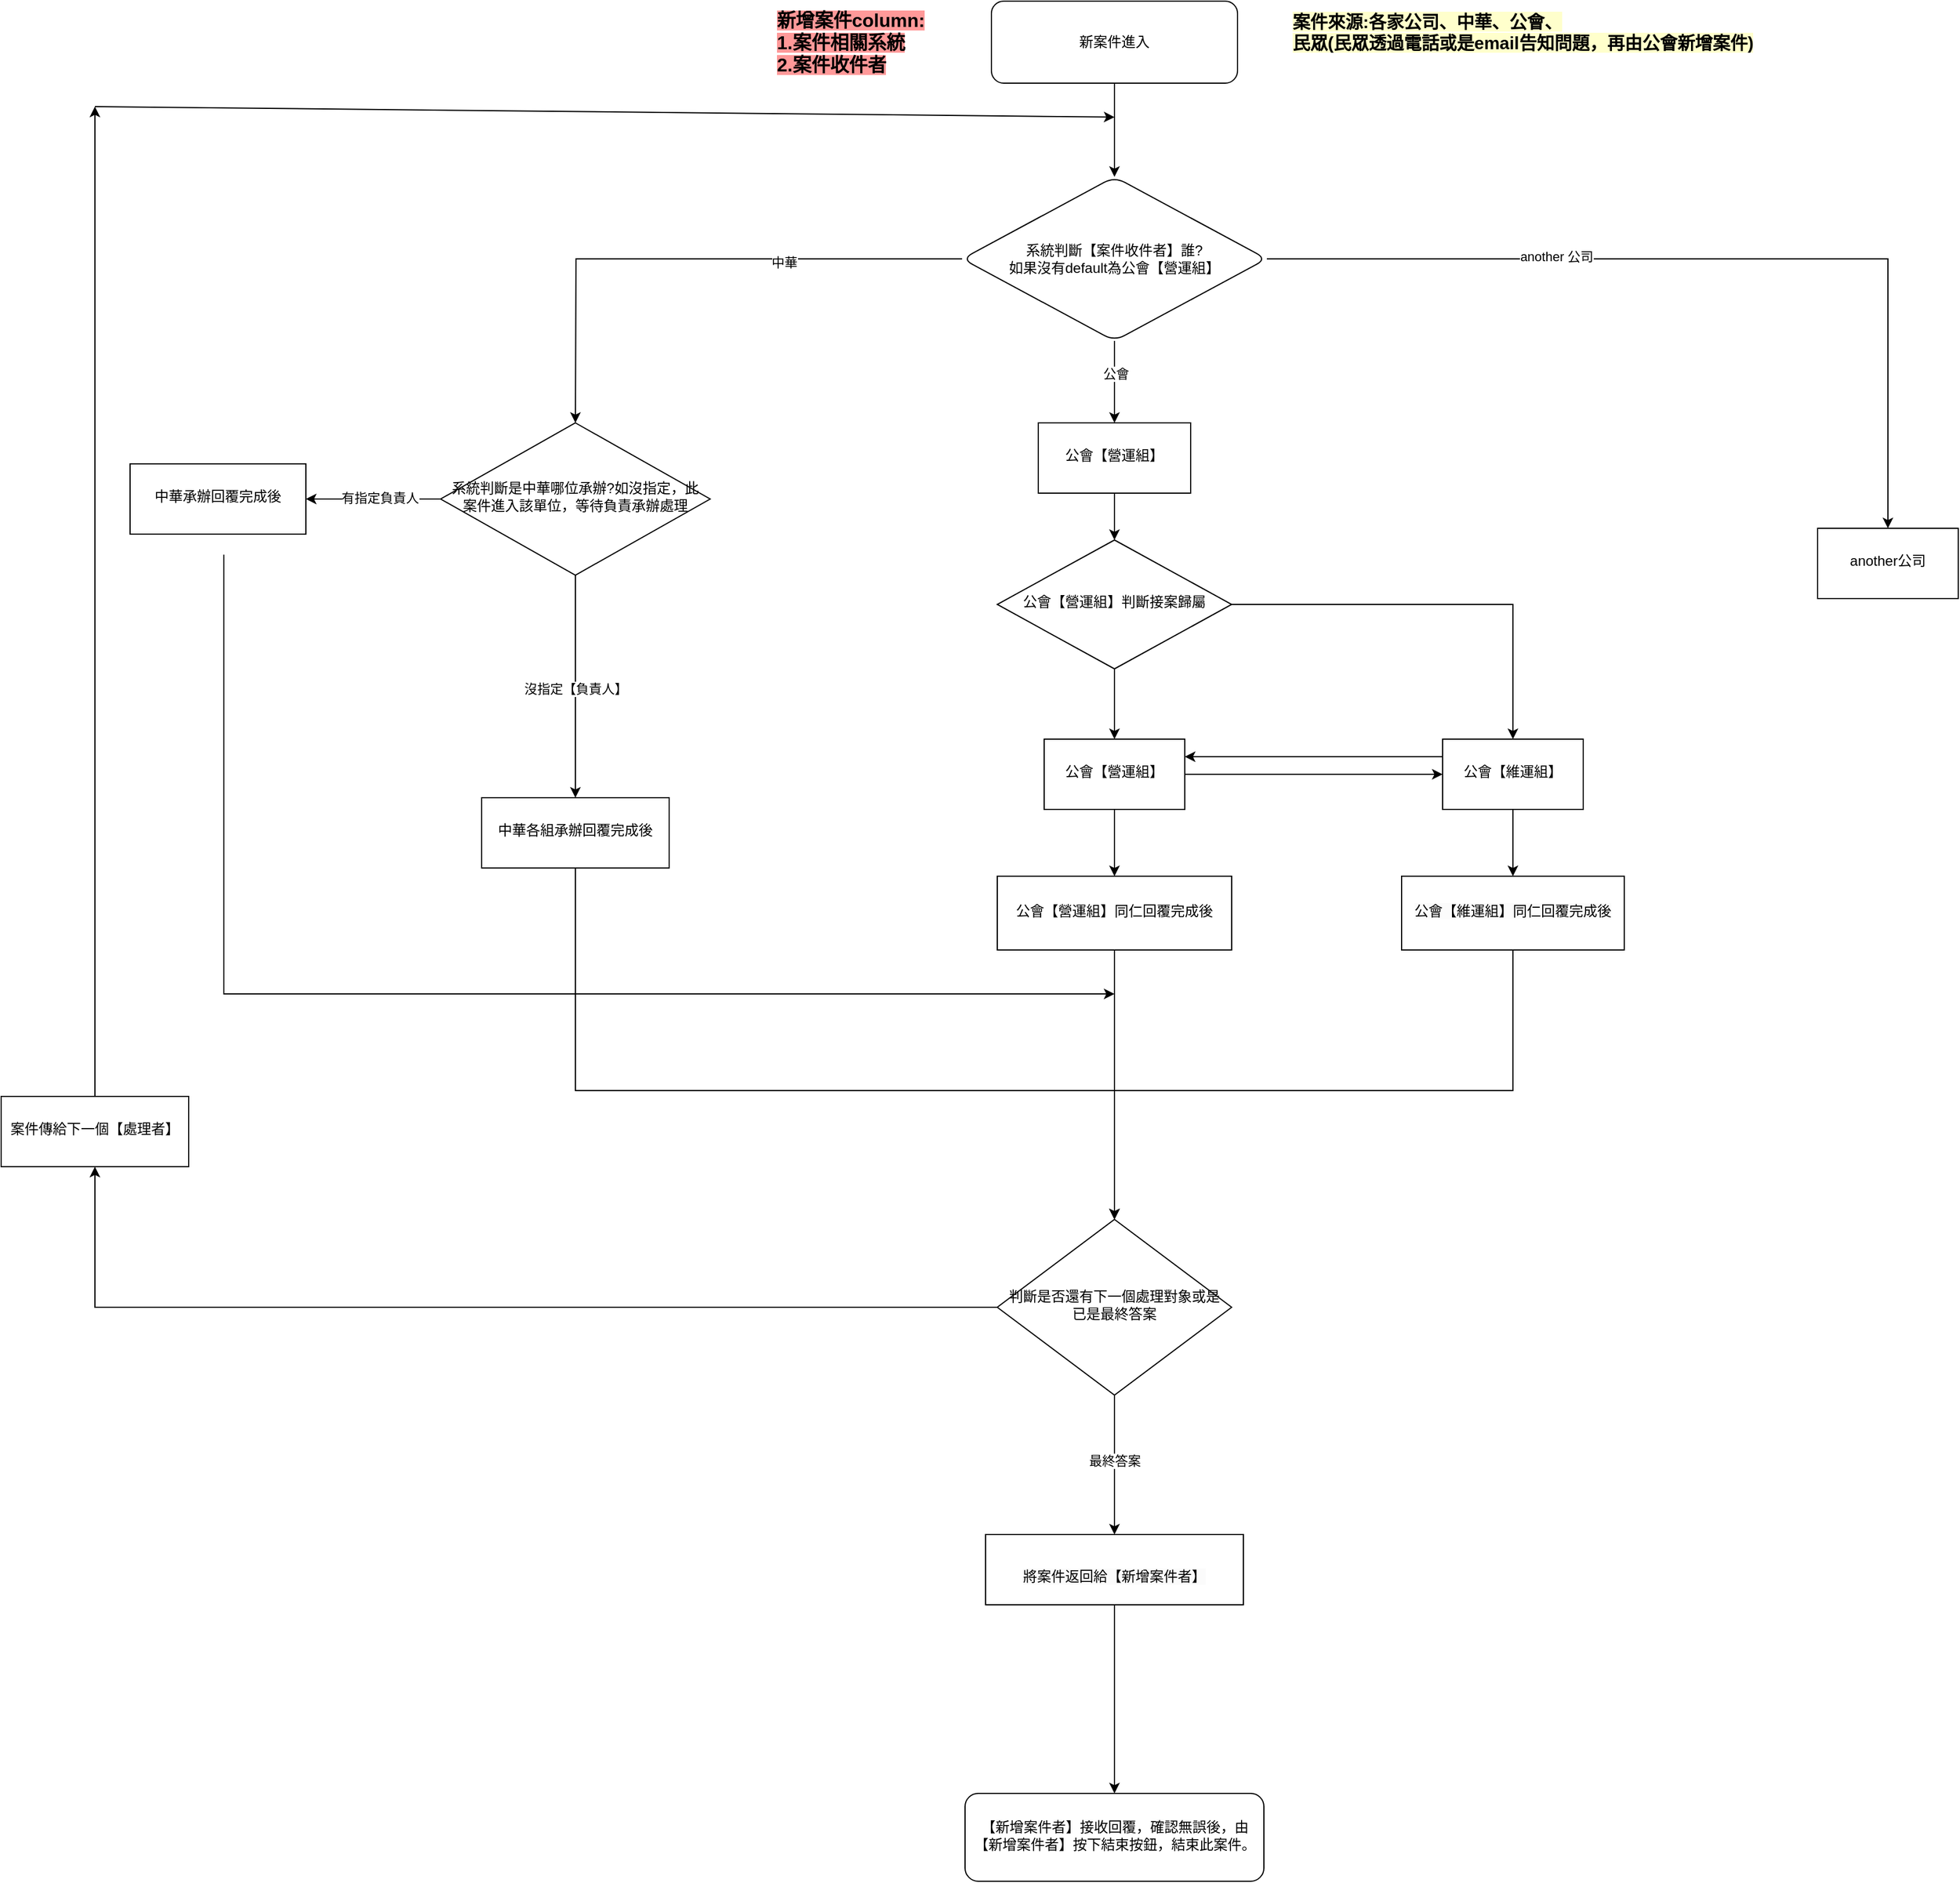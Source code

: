 <mxfile version="24.2.1" type="github">
  <diagram id="C5RBs43oDa-KdzZeNtuy" name="Page-1">
    <mxGraphModel dx="2193" dy="1872" grid="1" gridSize="10" guides="1" tooltips="1" connect="1" arrows="1" fold="1" page="1" pageScale="1" pageWidth="827" pageHeight="1169" math="0" shadow="0">
      <root>
        <mxCell id="WIyWlLk6GJQsqaUBKTNV-0" />
        <mxCell id="WIyWlLk6GJQsqaUBKTNV-1" parent="WIyWlLk6GJQsqaUBKTNV-0" />
        <mxCell id="kR8NcSIGtyid4hFmj-2y-34" value="" style="edgeStyle=orthogonalEdgeStyle;rounded=0;orthogonalLoop=1;jettySize=auto;html=1;" edge="1" parent="WIyWlLk6GJQsqaUBKTNV-1" source="WIyWlLk6GJQsqaUBKTNV-3" target="kR8NcSIGtyid4hFmj-2y-33">
          <mxGeometry relative="1" as="geometry" />
        </mxCell>
        <mxCell id="WIyWlLk6GJQsqaUBKTNV-3" value="新案件進入" style="rounded=1;whiteSpace=wrap;html=1;fontSize=12;glass=0;strokeWidth=1;shadow=0;" parent="WIyWlLk6GJQsqaUBKTNV-1" vertex="1">
          <mxGeometry x="165" y="-200" width="210" height="70" as="geometry" />
        </mxCell>
        <mxCell id="kR8NcSIGtyid4hFmj-2y-10" value="" style="edgeStyle=orthogonalEdgeStyle;rounded=0;orthogonalLoop=1;jettySize=auto;html=1;exitX=0.5;exitY=1;exitDx=0;exitDy=0;" edge="1" parent="WIyWlLk6GJQsqaUBKTNV-1" source="kR8NcSIGtyid4hFmj-2y-41" target="kR8NcSIGtyid4hFmj-2y-9">
          <mxGeometry relative="1" as="geometry">
            <mxPoint x="270" y="250" as="sourcePoint" />
          </mxGeometry>
        </mxCell>
        <mxCell id="kR8NcSIGtyid4hFmj-2y-47" value="" style="edgeStyle=orthogonalEdgeStyle;rounded=0;orthogonalLoop=1;jettySize=auto;html=1;" edge="1" parent="WIyWlLk6GJQsqaUBKTNV-1" target="kR8NcSIGtyid4hFmj-2y-46">
          <mxGeometry relative="1" as="geometry">
            <mxPoint x="-190" y="220" as="sourcePoint" />
          </mxGeometry>
        </mxCell>
        <mxCell id="kR8NcSIGtyid4hFmj-2y-5" value="another公司" style="whiteSpace=wrap;html=1;shadow=0;strokeWidth=1;spacing=6;spacingTop=-4;" vertex="1" parent="WIyWlLk6GJQsqaUBKTNV-1">
          <mxGeometry x="870" y="250" width="120" height="60" as="geometry" />
        </mxCell>
        <mxCell id="kR8NcSIGtyid4hFmj-2y-12" value="" style="edgeStyle=orthogonalEdgeStyle;rounded=0;orthogonalLoop=1;jettySize=auto;html=1;" edge="1" parent="WIyWlLk6GJQsqaUBKTNV-1" source="kR8NcSIGtyid4hFmj-2y-9" target="kR8NcSIGtyid4hFmj-2y-11">
          <mxGeometry relative="1" as="geometry" />
        </mxCell>
        <mxCell id="kR8NcSIGtyid4hFmj-2y-14" value="" style="edgeStyle=orthogonalEdgeStyle;rounded=0;orthogonalLoop=1;jettySize=auto;html=1;" edge="1" parent="WIyWlLk6GJQsqaUBKTNV-1" source="kR8NcSIGtyid4hFmj-2y-9" target="kR8NcSIGtyid4hFmj-2y-13">
          <mxGeometry relative="1" as="geometry" />
        </mxCell>
        <mxCell id="kR8NcSIGtyid4hFmj-2y-9" value="公會【營運組】判斷接案歸屬" style="rhombus;whiteSpace=wrap;html=1;shadow=0;fontFamily=Helvetica;fontSize=12;align=center;strokeWidth=1;spacing=6;spacingTop=-4;" vertex="1" parent="WIyWlLk6GJQsqaUBKTNV-1">
          <mxGeometry x="170" y="260" width="200" height="110" as="geometry" />
        </mxCell>
        <mxCell id="kR8NcSIGtyid4hFmj-2y-19" value="" style="edgeStyle=orthogonalEdgeStyle;rounded=0;orthogonalLoop=1;jettySize=auto;html=1;" edge="1" parent="WIyWlLk6GJQsqaUBKTNV-1" source="kR8NcSIGtyid4hFmj-2y-11" target="kR8NcSIGtyid4hFmj-2y-18">
          <mxGeometry relative="1" as="geometry" />
        </mxCell>
        <mxCell id="kR8NcSIGtyid4hFmj-2y-62" style="edgeStyle=orthogonalEdgeStyle;rounded=0;orthogonalLoop=1;jettySize=auto;html=1;exitX=1;exitY=0.5;exitDx=0;exitDy=0;entryX=0;entryY=0.5;entryDx=0;entryDy=0;" edge="1" parent="WIyWlLk6GJQsqaUBKTNV-1" source="kR8NcSIGtyid4hFmj-2y-11" target="kR8NcSIGtyid4hFmj-2y-13">
          <mxGeometry relative="1" as="geometry" />
        </mxCell>
        <mxCell id="kR8NcSIGtyid4hFmj-2y-11" value="公會【營運組】" style="whiteSpace=wrap;html=1;shadow=0;strokeWidth=1;spacing=6;spacingTop=-4;" vertex="1" parent="WIyWlLk6GJQsqaUBKTNV-1">
          <mxGeometry x="210" y="430" width="120" height="60" as="geometry" />
        </mxCell>
        <mxCell id="kR8NcSIGtyid4hFmj-2y-24" value="" style="edgeStyle=orthogonalEdgeStyle;rounded=0;orthogonalLoop=1;jettySize=auto;html=1;" edge="1" parent="WIyWlLk6GJQsqaUBKTNV-1" source="kR8NcSIGtyid4hFmj-2y-13" target="kR8NcSIGtyid4hFmj-2y-23">
          <mxGeometry relative="1" as="geometry" />
        </mxCell>
        <mxCell id="kR8NcSIGtyid4hFmj-2y-32" style="edgeStyle=orthogonalEdgeStyle;rounded=0;orthogonalLoop=1;jettySize=auto;html=1;exitX=0;exitY=0.25;exitDx=0;exitDy=0;entryX=1;entryY=0.25;entryDx=0;entryDy=0;" edge="1" parent="WIyWlLk6GJQsqaUBKTNV-1" source="kR8NcSIGtyid4hFmj-2y-13" target="kR8NcSIGtyid4hFmj-2y-11">
          <mxGeometry relative="1" as="geometry" />
        </mxCell>
        <mxCell id="kR8NcSIGtyid4hFmj-2y-13" value="公會【維運組】" style="whiteSpace=wrap;html=1;shadow=0;strokeWidth=1;spacing=6;spacingTop=-4;" vertex="1" parent="WIyWlLk6GJQsqaUBKTNV-1">
          <mxGeometry x="550" y="430" width="120" height="60" as="geometry" />
        </mxCell>
        <mxCell id="kR8NcSIGtyid4hFmj-2y-15" value="&lt;font style=&quot;font-size: 15px; background-color: rgb(255, 255, 204);&quot;&gt;&lt;b&gt;案件來源:各家公司、中華、公會、&lt;/b&gt;&lt;/font&gt;&lt;div style=&quot;font-size: 15px;&quot;&gt;&lt;font style=&quot;font-size: 15px; background-color: rgb(255, 255, 204);&quot;&gt;&lt;b&gt;民眾(民眾透過電話或是email告知問題，再由公會新增案件)&lt;/b&gt;&lt;/font&gt;&lt;div&gt;&lt;br&gt;&lt;/div&gt;&lt;/div&gt;" style="text;html=1;align=left;verticalAlign=middle;resizable=0;points=[];autosize=1;strokeColor=none;fillColor=none;" vertex="1" parent="WIyWlLk6GJQsqaUBKTNV-1">
          <mxGeometry x="420" y="-200" width="420" height="70" as="geometry" />
        </mxCell>
        <mxCell id="kR8NcSIGtyid4hFmj-2y-65" value="" style="edgeStyle=orthogonalEdgeStyle;rounded=0;orthogonalLoop=1;jettySize=auto;html=1;" edge="1" parent="WIyWlLk6GJQsqaUBKTNV-1" source="kR8NcSIGtyid4hFmj-2y-18" target="kR8NcSIGtyid4hFmj-2y-64">
          <mxGeometry relative="1" as="geometry" />
        </mxCell>
        <mxCell id="kR8NcSIGtyid4hFmj-2y-18" value="公會【營運組】同仁回覆完成後" style="whiteSpace=wrap;html=1;shadow=0;strokeWidth=1;spacing=6;spacingTop=-4;" vertex="1" parent="WIyWlLk6GJQsqaUBKTNV-1">
          <mxGeometry x="170" y="547" width="200" height="63" as="geometry" />
        </mxCell>
        <mxCell id="kR8NcSIGtyid4hFmj-2y-20" value="【新增案件者】接收回覆，確認無誤後，由【新增案件者】按下結束按鈕，結束此案件。" style="rounded=1;whiteSpace=wrap;html=1;shadow=0;strokeWidth=1;spacing=6;spacingTop=-4;" vertex="1" parent="WIyWlLk6GJQsqaUBKTNV-1">
          <mxGeometry x="142.5" y="1330" width="255" height="75" as="geometry" />
        </mxCell>
        <mxCell id="kR8NcSIGtyid4hFmj-2y-73" style="edgeStyle=orthogonalEdgeStyle;rounded=0;orthogonalLoop=1;jettySize=auto;html=1;exitX=0.5;exitY=1;exitDx=0;exitDy=0;" edge="1" parent="WIyWlLk6GJQsqaUBKTNV-1" source="kR8NcSIGtyid4hFmj-2y-23" target="kR8NcSIGtyid4hFmj-2y-64">
          <mxGeometry relative="1" as="geometry">
            <Array as="points">
              <mxPoint x="610" y="730" />
              <mxPoint x="270" y="730" />
            </Array>
          </mxGeometry>
        </mxCell>
        <mxCell id="kR8NcSIGtyid4hFmj-2y-23" value="&lt;br&gt;&lt;span style=&quot;color: rgb(0, 0, 0); font-family: Helvetica; font-size: 12px; font-style: normal; font-variant-ligatures: normal; font-variant-caps: normal; font-weight: 400; letter-spacing: normal; orphans: 2; text-align: center; text-indent: 0px; text-transform: none; widows: 2; word-spacing: 0px; -webkit-text-stroke-width: 0px; white-space: normal; background-color: rgb(251, 251, 251); text-decoration-thickness: initial; text-decoration-style: initial; text-decoration-color: initial; display: inline !important; float: none;&quot;&gt;公會【維運組】同仁回覆完成後&lt;/span&gt;&lt;div&gt;&lt;br&gt;&lt;/div&gt;" style="whiteSpace=wrap;html=1;shadow=0;strokeWidth=1;spacing=6;spacingTop=-4;" vertex="1" parent="WIyWlLk6GJQsqaUBKTNV-1">
          <mxGeometry x="515" y="547" width="190" height="63" as="geometry" />
        </mxCell>
        <mxCell id="kR8NcSIGtyid4hFmj-2y-40" value="" style="edgeStyle=orthogonalEdgeStyle;rounded=0;orthogonalLoop=1;jettySize=auto;html=1;entryX=0.5;entryY=0;entryDx=0;entryDy=0;" edge="1" parent="WIyWlLk6GJQsqaUBKTNV-1" source="kR8NcSIGtyid4hFmj-2y-33" target="kR8NcSIGtyid4hFmj-2y-41">
          <mxGeometry relative="1" as="geometry">
            <mxPoint x="270" y="132.5" as="targetPoint" />
          </mxGeometry>
        </mxCell>
        <mxCell id="kR8NcSIGtyid4hFmj-2y-78" value="公會" style="edgeLabel;html=1;align=center;verticalAlign=middle;resizable=0;points=[];" vertex="1" connectable="0" parent="kR8NcSIGtyid4hFmj-2y-40">
          <mxGeometry x="-0.209" y="1" relative="1" as="geometry">
            <mxPoint as="offset" />
          </mxGeometry>
        </mxCell>
        <mxCell id="kR8NcSIGtyid4hFmj-2y-44" style="edgeStyle=orthogonalEdgeStyle;rounded=0;orthogonalLoop=1;jettySize=auto;html=1;exitX=0;exitY=0.5;exitDx=0;exitDy=0;" edge="1" parent="WIyWlLk6GJQsqaUBKTNV-1" source="kR8NcSIGtyid4hFmj-2y-33">
          <mxGeometry relative="1" as="geometry">
            <mxPoint x="-190" y="160" as="targetPoint" />
          </mxGeometry>
        </mxCell>
        <mxCell id="kR8NcSIGtyid4hFmj-2y-77" value="中華" style="edgeLabel;html=1;align=center;verticalAlign=middle;resizable=0;points=[];" vertex="1" connectable="0" parent="kR8NcSIGtyid4hFmj-2y-44">
          <mxGeometry x="-0.352" y="3" relative="1" as="geometry">
            <mxPoint as="offset" />
          </mxGeometry>
        </mxCell>
        <mxCell id="kR8NcSIGtyid4hFmj-2y-45" style="edgeStyle=orthogonalEdgeStyle;rounded=0;orthogonalLoop=1;jettySize=auto;html=1;exitX=1;exitY=0.5;exitDx=0;exitDy=0;" edge="1" parent="WIyWlLk6GJQsqaUBKTNV-1" source="kR8NcSIGtyid4hFmj-2y-33" target="kR8NcSIGtyid4hFmj-2y-5">
          <mxGeometry relative="1" as="geometry" />
        </mxCell>
        <mxCell id="kR8NcSIGtyid4hFmj-2y-79" value="another 公司" style="edgeLabel;html=1;align=center;verticalAlign=middle;resizable=0;points=[];" vertex="1" connectable="0" parent="kR8NcSIGtyid4hFmj-2y-45">
          <mxGeometry x="-0.35" y="2" relative="1" as="geometry">
            <mxPoint as="offset" />
          </mxGeometry>
        </mxCell>
        <mxCell id="kR8NcSIGtyid4hFmj-2y-33" value="系統判斷【案件收件者】誰?&lt;div&gt;如果沒有default為公會【營運組】&lt;/div&gt;" style="rhombus;whiteSpace=wrap;html=1;rounded=1;glass=0;strokeWidth=1;shadow=0;" vertex="1" parent="WIyWlLk6GJQsqaUBKTNV-1">
          <mxGeometry x="140" y="-50" width="260" height="140" as="geometry" />
        </mxCell>
        <mxCell id="kR8NcSIGtyid4hFmj-2y-41" value="公會【營運組】" style="whiteSpace=wrap;html=1;shadow=0;strokeWidth=1;spacing=6;spacingTop=-4;" vertex="1" parent="WIyWlLk6GJQsqaUBKTNV-1">
          <mxGeometry x="205" y="160" width="130" height="60" as="geometry" />
        </mxCell>
        <mxCell id="kR8NcSIGtyid4hFmj-2y-43" value="&lt;font style=&quot;font-size: 16px;&quot;&gt;&lt;b style=&quot;background-color: rgb(255, 153, 153);&quot;&gt;新增案件column:&lt;/b&gt;&lt;/font&gt;&lt;div style=&quot;font-size: 16px;&quot;&gt;&lt;font style=&quot;font-size: 16px;&quot;&gt;&lt;b style=&quot;background-color: rgb(255, 153, 153);&quot;&gt;1.案件相關系統&lt;/b&gt;&lt;/font&gt;&lt;/div&gt;&lt;div style=&quot;font-size: 16px;&quot;&gt;&lt;font style=&quot;font-size: 16px;&quot;&gt;&lt;b style=&quot;background-color: rgb(255, 153, 153);&quot;&gt;2.案件收件者&lt;/b&gt;&lt;/font&gt;&lt;/div&gt;" style="text;html=1;align=left;verticalAlign=middle;resizable=0;points=[];autosize=1;strokeColor=none;fillColor=none;" vertex="1" parent="WIyWlLk6GJQsqaUBKTNV-1">
          <mxGeometry x="-20" y="-200" width="150" height="70" as="geometry" />
        </mxCell>
        <mxCell id="kR8NcSIGtyid4hFmj-2y-80" style="edgeStyle=orthogonalEdgeStyle;rounded=0;orthogonalLoop=1;jettySize=auto;html=1;exitX=0.5;exitY=1;exitDx=0;exitDy=0;" edge="1" parent="WIyWlLk6GJQsqaUBKTNV-1" source="kR8NcSIGtyid4hFmj-2y-46" target="kR8NcSIGtyid4hFmj-2y-48">
          <mxGeometry relative="1" as="geometry" />
        </mxCell>
        <mxCell id="kR8NcSIGtyid4hFmj-2y-81" value="沒指定【負責人】" style="edgeLabel;html=1;align=center;verticalAlign=middle;resizable=0;points=[];" vertex="1" connectable="0" parent="kR8NcSIGtyid4hFmj-2y-80">
          <mxGeometry x="0.019" relative="1" as="geometry">
            <mxPoint as="offset" />
          </mxGeometry>
        </mxCell>
        <mxCell id="kR8NcSIGtyid4hFmj-2y-83" value="" style="edgeStyle=orthogonalEdgeStyle;rounded=0;orthogonalLoop=1;jettySize=auto;html=1;" edge="1" parent="WIyWlLk6GJQsqaUBKTNV-1" source="kR8NcSIGtyid4hFmj-2y-46" target="kR8NcSIGtyid4hFmj-2y-82">
          <mxGeometry relative="1" as="geometry" />
        </mxCell>
        <mxCell id="kR8NcSIGtyid4hFmj-2y-84" value="有指定負責人" style="edgeLabel;html=1;align=center;verticalAlign=middle;resizable=0;points=[];" vertex="1" connectable="0" parent="kR8NcSIGtyid4hFmj-2y-83">
          <mxGeometry x="-0.098" y="-1" relative="1" as="geometry">
            <mxPoint as="offset" />
          </mxGeometry>
        </mxCell>
        <mxCell id="kR8NcSIGtyid4hFmj-2y-46" value="系統判斷是中華哪位承辦?如沒指定，此案件進入該單位，等待負責承辦處理" style="rhombus;whiteSpace=wrap;html=1;shadow=0;strokeWidth=1;spacing=6;spacingTop=-4;align=center;" vertex="1" parent="WIyWlLk6GJQsqaUBKTNV-1">
          <mxGeometry x="-305" y="160" width="230" height="130" as="geometry" />
        </mxCell>
        <mxCell id="kR8NcSIGtyid4hFmj-2y-85" style="edgeStyle=orthogonalEdgeStyle;rounded=0;orthogonalLoop=1;jettySize=auto;html=1;exitX=0.5;exitY=1;exitDx=0;exitDy=0;" edge="1" parent="WIyWlLk6GJQsqaUBKTNV-1" source="kR8NcSIGtyid4hFmj-2y-48" target="kR8NcSIGtyid4hFmj-2y-64">
          <mxGeometry relative="1" as="geometry">
            <Array as="points">
              <mxPoint x="-190" y="730" />
              <mxPoint x="270" y="730" />
            </Array>
          </mxGeometry>
        </mxCell>
        <mxCell id="kR8NcSIGtyid4hFmj-2y-48" value="中華各組承辦回覆完成後" style="whiteSpace=wrap;html=1;shadow=0;strokeWidth=1;spacing=6;spacingTop=-4;" vertex="1" parent="WIyWlLk6GJQsqaUBKTNV-1">
          <mxGeometry x="-270" y="480" width="160" height="60" as="geometry" />
        </mxCell>
        <mxCell id="kR8NcSIGtyid4hFmj-2y-67" value="" style="edgeStyle=orthogonalEdgeStyle;rounded=0;orthogonalLoop=1;jettySize=auto;html=1;" edge="1" parent="WIyWlLk6GJQsqaUBKTNV-1" source="kR8NcSIGtyid4hFmj-2y-64" target="kR8NcSIGtyid4hFmj-2y-66">
          <mxGeometry relative="1" as="geometry" />
        </mxCell>
        <mxCell id="kR8NcSIGtyid4hFmj-2y-68" value="最終答案" style="edgeLabel;html=1;align=center;verticalAlign=middle;resizable=0;points=[];" vertex="1" connectable="0" parent="kR8NcSIGtyid4hFmj-2y-67">
          <mxGeometry x="-0.057" relative="1" as="geometry">
            <mxPoint as="offset" />
          </mxGeometry>
        </mxCell>
        <mxCell id="kR8NcSIGtyid4hFmj-2y-75" value="" style="edgeStyle=orthogonalEdgeStyle;rounded=0;orthogonalLoop=1;jettySize=auto;html=1;" edge="1" parent="WIyWlLk6GJQsqaUBKTNV-1" source="kR8NcSIGtyid4hFmj-2y-64" target="kR8NcSIGtyid4hFmj-2y-74">
          <mxGeometry relative="1" as="geometry" />
        </mxCell>
        <mxCell id="kR8NcSIGtyid4hFmj-2y-64" value="判斷是否還有下一個處理對象或是已是最終答案" style="rhombus;whiteSpace=wrap;html=1;shadow=0;strokeWidth=1;spacing=6;spacingTop=-4;" vertex="1" parent="WIyWlLk6GJQsqaUBKTNV-1">
          <mxGeometry x="170" y="840" width="200" height="150" as="geometry" />
        </mxCell>
        <mxCell id="kR8NcSIGtyid4hFmj-2y-69" style="edgeStyle=orthogonalEdgeStyle;rounded=0;orthogonalLoop=1;jettySize=auto;html=1;exitX=0.5;exitY=1;exitDx=0;exitDy=0;" edge="1" parent="WIyWlLk6GJQsqaUBKTNV-1" source="kR8NcSIGtyid4hFmj-2y-66" target="kR8NcSIGtyid4hFmj-2y-20">
          <mxGeometry relative="1" as="geometry" />
        </mxCell>
        <mxCell id="kR8NcSIGtyid4hFmj-2y-66" value="&lt;br&gt;&lt;span style=&quot;color: rgb(0, 0, 0); font-family: Helvetica; font-size: 12px; font-style: normal; font-variant-ligatures: normal; font-variant-caps: normal; font-weight: 400; letter-spacing: normal; orphans: 2; text-align: center; text-indent: 0px; text-transform: none; widows: 2; word-spacing: 0px; -webkit-text-stroke-width: 0px; white-space: normal; background-color: rgb(251, 251, 251); text-decoration-thickness: initial; text-decoration-style: initial; text-decoration-color: initial; display: inline !important; float: none;&quot;&gt;將案件返回給【新增案件者】&lt;/span&gt;" style="whiteSpace=wrap;html=1;shadow=0;strokeWidth=1;spacing=6;spacingTop=-4;" vertex="1" parent="WIyWlLk6GJQsqaUBKTNV-1">
          <mxGeometry x="160" y="1109" width="220" height="60" as="geometry" />
        </mxCell>
        <mxCell id="kR8NcSIGtyid4hFmj-2y-91" style="edgeStyle=orthogonalEdgeStyle;rounded=0;orthogonalLoop=1;jettySize=auto;html=1;" edge="1" parent="WIyWlLk6GJQsqaUBKTNV-1" source="kR8NcSIGtyid4hFmj-2y-74">
          <mxGeometry relative="1" as="geometry">
            <mxPoint x="-600" y="-110" as="targetPoint" />
          </mxGeometry>
        </mxCell>
        <mxCell id="kR8NcSIGtyid4hFmj-2y-74" value="案件傳給下一個【處理者】" style="whiteSpace=wrap;html=1;shadow=0;strokeWidth=1;spacing=6;spacingTop=-4;" vertex="1" parent="WIyWlLk6GJQsqaUBKTNV-1">
          <mxGeometry x="-680" y="735" width="160" height="60" as="geometry" />
        </mxCell>
        <mxCell id="kR8NcSIGtyid4hFmj-2y-87" style="edgeStyle=orthogonalEdgeStyle;rounded=0;orthogonalLoop=1;jettySize=auto;html=1;exitX=0.5;exitY=1;exitDx=0;exitDy=0;" edge="1" parent="WIyWlLk6GJQsqaUBKTNV-1">
          <mxGeometry relative="1" as="geometry">
            <mxPoint x="270" y="647.5" as="targetPoint" />
            <mxPoint x="-490" y="272.5" as="sourcePoint" />
            <Array as="points">
              <mxPoint x="-490" y="647.5" />
              <mxPoint x="-185" y="647.5" />
            </Array>
          </mxGeometry>
        </mxCell>
        <mxCell id="kR8NcSIGtyid4hFmj-2y-82" value="中華承辦回覆完成後" style="whiteSpace=wrap;html=1;shadow=0;strokeWidth=1;spacing=6;spacingTop=-4;" vertex="1" parent="WIyWlLk6GJQsqaUBKTNV-1">
          <mxGeometry x="-570" y="195" width="150" height="60" as="geometry" />
        </mxCell>
        <mxCell id="kR8NcSIGtyid4hFmj-2y-90" value="" style="endArrow=classic;html=1;rounded=0;" edge="1" parent="WIyWlLk6GJQsqaUBKTNV-1">
          <mxGeometry width="50" height="50" relative="1" as="geometry">
            <mxPoint x="-600" y="-110" as="sourcePoint" />
            <mxPoint x="270" y="-101" as="targetPoint" />
          </mxGeometry>
        </mxCell>
      </root>
    </mxGraphModel>
  </diagram>
</mxfile>
